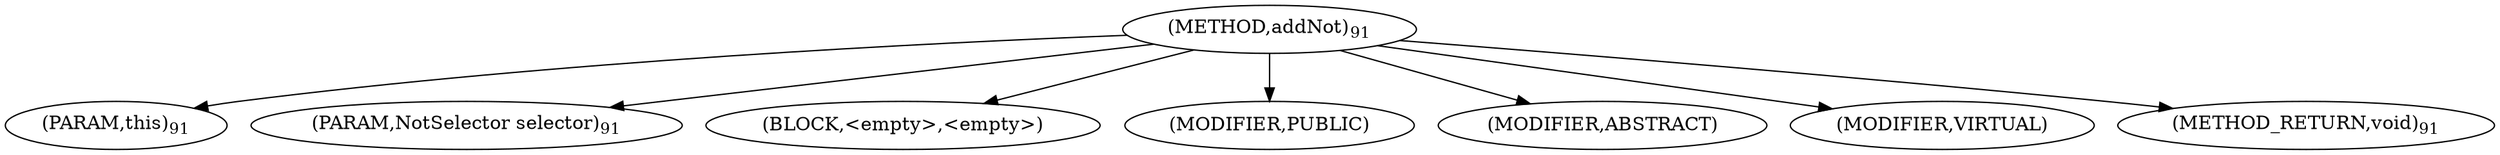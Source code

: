 digraph "addNot" {  
"90" [label = <(METHOD,addNot)<SUB>91</SUB>> ]
"91" [label = <(PARAM,this)<SUB>91</SUB>> ]
"92" [label = <(PARAM,NotSelector selector)<SUB>91</SUB>> ]
"93" [label = <(BLOCK,&lt;empty&gt;,&lt;empty&gt;)> ]
"94" [label = <(MODIFIER,PUBLIC)> ]
"95" [label = <(MODIFIER,ABSTRACT)> ]
"96" [label = <(MODIFIER,VIRTUAL)> ]
"97" [label = <(METHOD_RETURN,void)<SUB>91</SUB>> ]
  "90" -> "91" 
  "90" -> "92" 
  "90" -> "93" 
  "90" -> "94" 
  "90" -> "95" 
  "90" -> "96" 
  "90" -> "97" 
}
